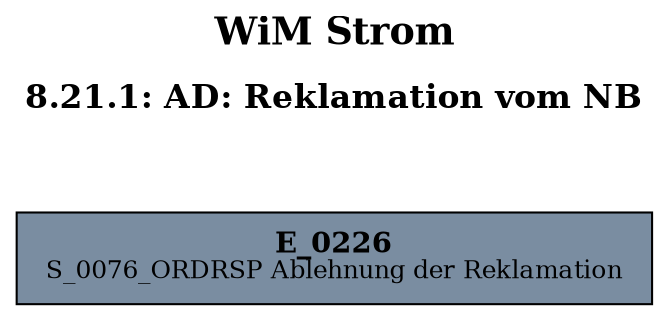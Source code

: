 digraph D {
    labelloc="t";
    label=<<B><FONT POINT-SIZE="18">WiM Strom</FONT></B><BR/><BR/><B><FONT POINT-SIZE="16">8.21.1: AD: Reklamation vom NB</FONT></B><BR/><BR/><BR/><BR/>>;
    ratio="compress";
    concentrate=true;
    pack=true;
    rankdir=TB;
    packmode="array";
    size="20,20";
    "Empty" [margin="0.2,0.12", shape=box, style=filled, fillcolor="#7a8da1", label=<<B>E_0226</B><BR align="center"/><FONT point-size="12">S_0076_ORDRSP Ablehnung der Reklamation</FONT><BR align="center"/>>];


    bgcolor="transparent";
}
